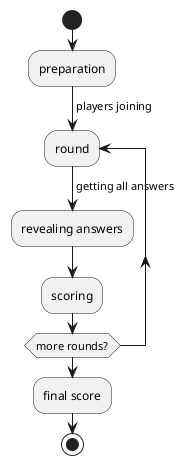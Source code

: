 @startuml Host State

start

:preparation;
-> players joining;
repeat :round;
	-> getting all answers;
	:revealing answers;
	:scoring;
repeat while (more rounds?)
:final score;

stop

@enduml